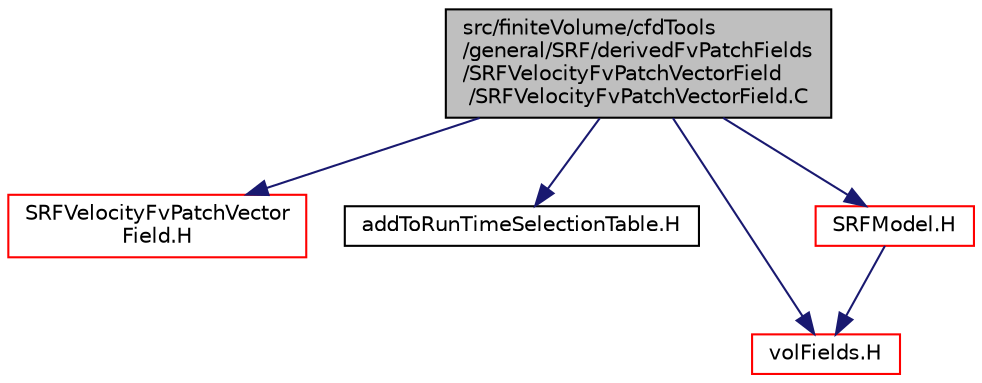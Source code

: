 digraph "src/finiteVolume/cfdTools/general/SRF/derivedFvPatchFields/SRFVelocityFvPatchVectorField/SRFVelocityFvPatchVectorField.C"
{
  bgcolor="transparent";
  edge [fontname="Helvetica",fontsize="10",labelfontname="Helvetica",labelfontsize="10"];
  node [fontname="Helvetica",fontsize="10",shape=record];
  Node1 [label="src/finiteVolume/cfdTools\l/general/SRF/derivedFvPatchFields\l/SRFVelocityFvPatchVectorField\l/SRFVelocityFvPatchVectorField.C",height=0.2,width=0.4,color="black", fillcolor="grey75", style="filled", fontcolor="black"];
  Node1 -> Node2 [color="midnightblue",fontsize="10",style="solid",fontname="Helvetica"];
  Node2 [label="SRFVelocityFvPatchVector\lField.H",height=0.2,width=0.4,color="red",URL="$a05290.html"];
  Node1 -> Node3 [color="midnightblue",fontsize="10",style="solid",fontname="Helvetica"];
  Node3 [label="addToRunTimeSelectionTable.H",height=0.2,width=0.4,color="black",URL="$a08169.html",tooltip="Macros for easy insertion into run-time selection tables. "];
  Node1 -> Node4 [color="midnightblue",fontsize="10",style="solid",fontname="Helvetica"];
  Node4 [label="volFields.H",height=0.2,width=0.4,color="red",URL="$a05778.html"];
  Node1 -> Node5 [color="midnightblue",fontsize="10",style="solid",fontname="Helvetica"];
  Node5 [label="SRFModel.H",height=0.2,width=0.4,color="red",URL="$a05296.html"];
  Node5 -> Node4 [color="midnightblue",fontsize="10",style="solid",fontname="Helvetica"];
}
